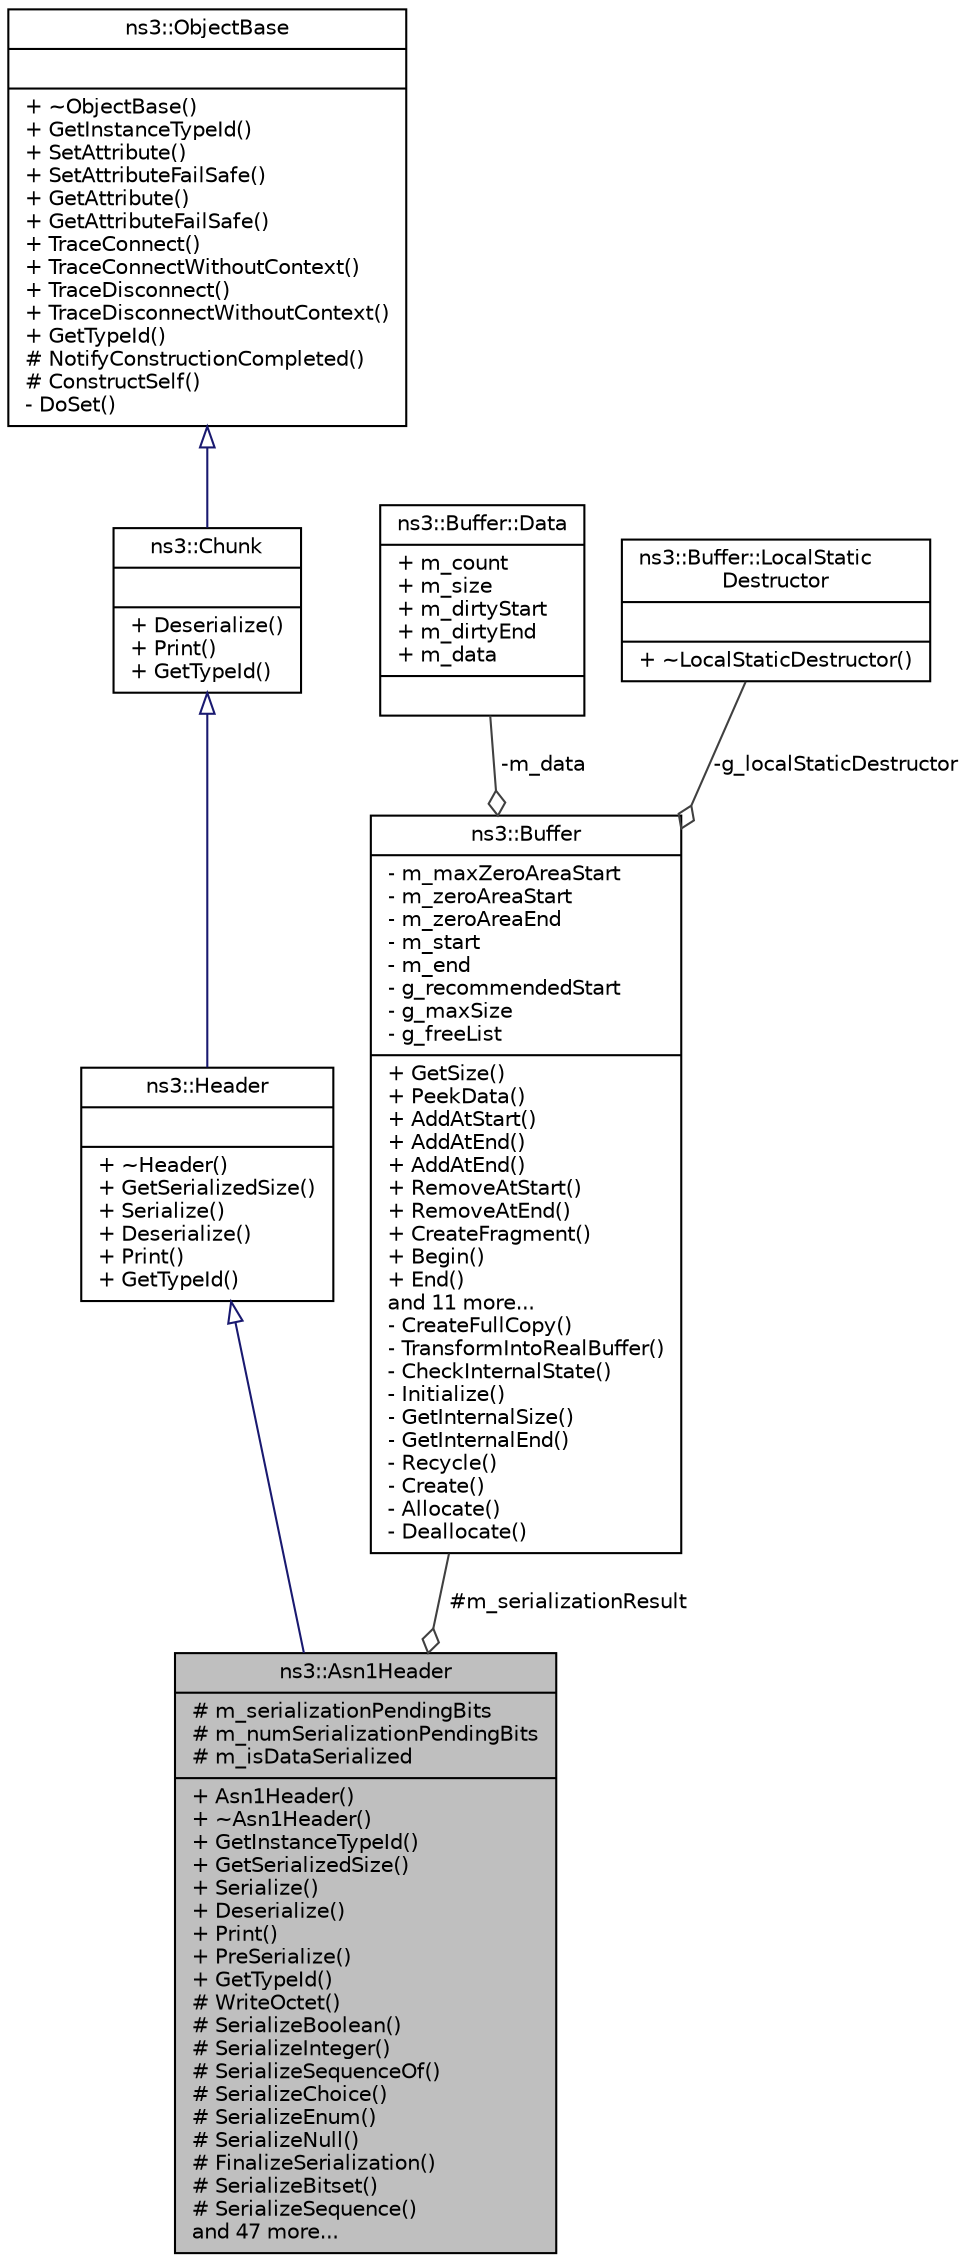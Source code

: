 digraph "ns3::Asn1Header"
{
  edge [fontname="Helvetica",fontsize="10",labelfontname="Helvetica",labelfontsize="10"];
  node [fontname="Helvetica",fontsize="10",shape=record];
  Node1 [label="{ns3::Asn1Header\n|# m_serializationPendingBits\l# m_numSerializationPendingBits\l# m_isDataSerialized\l|+ Asn1Header()\l+ ~Asn1Header()\l+ GetInstanceTypeId()\l+ GetSerializedSize()\l+ Serialize()\l+ Deserialize()\l+ Print()\l+ PreSerialize()\l+ GetTypeId()\l# WriteOctet()\l# SerializeBoolean()\l# SerializeInteger()\l# SerializeSequenceOf()\l# SerializeChoice()\l# SerializeEnum()\l# SerializeNull()\l# FinalizeSerialization()\l# SerializeBitset()\l# SerializeSequence()\land 47 more...\l}",height=0.2,width=0.4,color="black", fillcolor="grey75", style="filled", fontcolor="black"];
  Node2 -> Node1 [dir="back",color="midnightblue",fontsize="10",style="solid",arrowtail="onormal"];
  Node2 [label="{ns3::Header\n||+ ~Header()\l+ GetSerializedSize()\l+ Serialize()\l+ Deserialize()\l+ Print()\l+ GetTypeId()\l}",height=0.2,width=0.4,color="black", fillcolor="white", style="filled",URL="$d6/dae/classns3_1_1Header.html",tooltip="Protocol header serialization and deserialization. "];
  Node3 -> Node2 [dir="back",color="midnightblue",fontsize="10",style="solid",arrowtail="onormal"];
  Node3 [label="{ns3::Chunk\n||+ Deserialize()\l+ Print()\l+ GetTypeId()\l}",height=0.2,width=0.4,color="black", fillcolor="white", style="filled",URL="$d7/d9b/classns3_1_1Chunk.html",tooltip="abstract base class for ns3::Header and ns3::Trailer "];
  Node4 -> Node3 [dir="back",color="midnightblue",fontsize="10",style="solid",arrowtail="onormal"];
  Node4 [label="{ns3::ObjectBase\n||+ ~ObjectBase()\l+ GetInstanceTypeId()\l+ SetAttribute()\l+ SetAttributeFailSafe()\l+ GetAttribute()\l+ GetAttributeFailSafe()\l+ TraceConnect()\l+ TraceConnectWithoutContext()\l+ TraceDisconnect()\l+ TraceDisconnectWithoutContext()\l+ GetTypeId()\l# NotifyConstructionCompleted()\l# ConstructSelf()\l- DoSet()\l}",height=0.2,width=0.4,color="black", fillcolor="white", style="filled",URL="$d2/dac/classns3_1_1ObjectBase.html",tooltip="Anchor the ns-3 type and attribute system. "];
  Node5 -> Node1 [color="grey25",fontsize="10",style="solid",label=" #m_serializationResult" ,arrowhead="odiamond"];
  Node5 [label="{ns3::Buffer\n|- m_maxZeroAreaStart\l- m_zeroAreaStart\l- m_zeroAreaEnd\l- m_start\l- m_end\l- g_recommendedStart\l- g_maxSize\l- g_freeList\l|+ GetSize()\l+ PeekData()\l+ AddAtStart()\l+ AddAtEnd()\l+ AddAtEnd()\l+ RemoveAtStart()\l+ RemoveAtEnd()\l+ CreateFragment()\l+ Begin()\l+ End()\land 11 more...\l- CreateFullCopy()\l- TransformIntoRealBuffer()\l- CheckInternalState()\l- Initialize()\l- GetInternalSize()\l- GetInternalEnd()\l- Recycle()\l- Create()\l- Allocate()\l- Deallocate()\l}",height=0.2,width=0.4,color="black", fillcolor="white", style="filled",URL="$da/d85/classns3_1_1Buffer.html",tooltip="automatically resized byte buffer "];
  Node6 -> Node5 [color="grey25",fontsize="10",style="solid",label=" -m_data" ,arrowhead="odiamond"];
  Node6 [label="{ns3::Buffer::Data\n|+ m_count\l+ m_size\l+ m_dirtyStart\l+ m_dirtyEnd\l+ m_data\l|}",height=0.2,width=0.4,color="black", fillcolor="white", style="filled",URL="$d9/dcc/structns3_1_1Buffer_1_1Data.html"];
  Node7 -> Node5 [color="grey25",fontsize="10",style="solid",label=" -g_localStaticDestructor" ,arrowhead="odiamond"];
  Node7 [label="{ns3::Buffer::LocalStatic\lDestructor\n||+ ~LocalStaticDestructor()\l}",height=0.2,width=0.4,color="black", fillcolor="white", style="filled",URL="$dc/de5/structns3_1_1Buffer_1_1LocalStaticDestructor.html",tooltip="Local static destructor structure. "];
}
